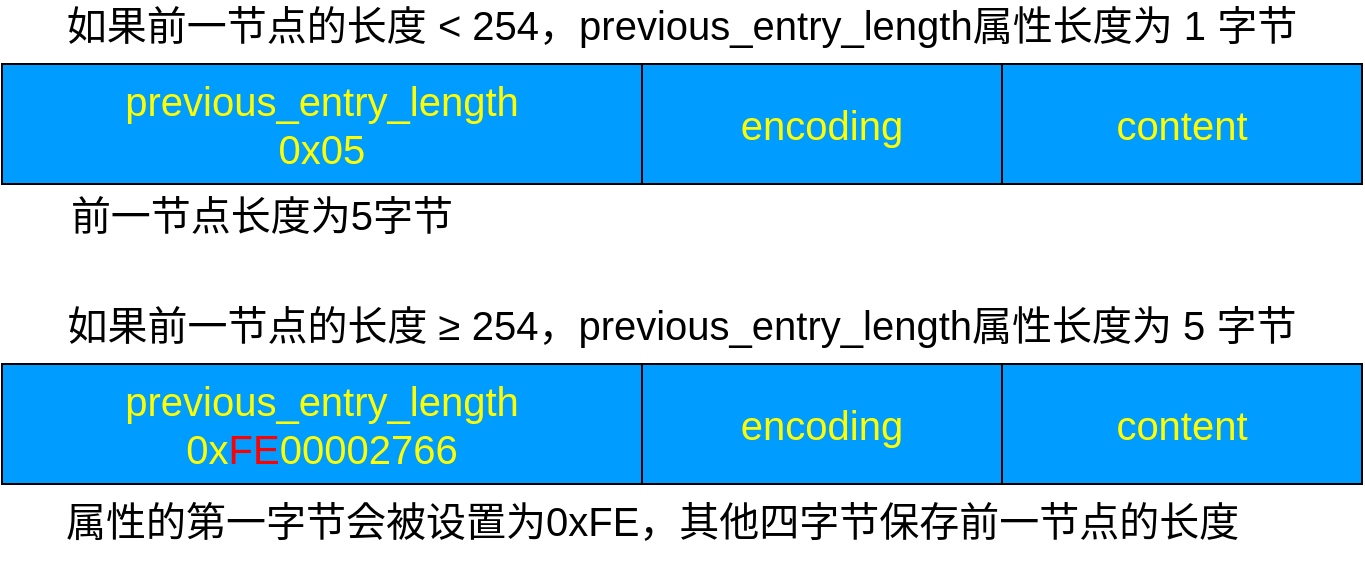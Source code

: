 <mxfile version="14.1.8" type="device"><diagram id="lFhxDoEMrSD1Rjo2Xijq" name="第 1 页"><mxGraphModel dx="1024" dy="592" grid="1" gridSize="10" guides="1" tooltips="1" connect="1" arrows="1" fold="1" page="1" pageScale="1" pageWidth="827" pageHeight="1169" math="0" shadow="0"><root><mxCell id="0"/><mxCell id="1" parent="0"/><mxCell id="AFcEFBBJ7GymQwpbYQoo-1" value="previous_entry_length&lt;br&gt;0x05" style="rounded=0;whiteSpace=wrap;html=1;fontSize=20;fillColor=#009CFF;fontColor=#FFFF00;" vertex="1" parent="1"><mxGeometry x="10" y="140" width="320" height="60" as="geometry"/></mxCell><mxCell id="AFcEFBBJ7GymQwpbYQoo-2" value="encoding" style="rounded=0;whiteSpace=wrap;html=1;fontSize=20;fillColor=#009CFF;fontColor=#FFFF00;" vertex="1" parent="1"><mxGeometry x="330" y="140" width="180" height="60" as="geometry"/></mxCell><mxCell id="AFcEFBBJ7GymQwpbYQoo-3" value="content" style="rounded=0;whiteSpace=wrap;html=1;fontSize=20;fillColor=#009CFF;fontColor=#FFFF00;" vertex="1" parent="1"><mxGeometry x="510" y="140" width="180" height="60" as="geometry"/></mxCell><mxCell id="AFcEFBBJ7GymQwpbYQoo-7" value="如果前一节点的长度 &amp;lt; 254，previous_entry_length属性长度为 1 字节" style="text;html=1;strokeColor=none;fillColor=none;align=center;verticalAlign=middle;whiteSpace=wrap;rounded=0;fontSize=20;" vertex="1" parent="1"><mxGeometry x="30" y="110" width="640" height="20" as="geometry"/></mxCell><mxCell id="AFcEFBBJ7GymQwpbYQoo-8" value="前一节点长度为5字节" style="text;html=1;strokeColor=none;fillColor=none;align=center;verticalAlign=middle;whiteSpace=wrap;rounded=0;fontSize=20;" vertex="1" parent="1"><mxGeometry x="30" y="200" width="220" height="30" as="geometry"/></mxCell><mxCell id="AFcEFBBJ7GymQwpbYQoo-9" value="previous_entry_length&lt;br&gt;0x&lt;font color=&quot;#ff0000&quot;&gt;FE&lt;/font&gt;00002766" style="rounded=0;whiteSpace=wrap;html=1;fontSize=20;fillColor=#009CFF;fontColor=#FFFF00;" vertex="1" parent="1"><mxGeometry x="10" y="290" width="320" height="60" as="geometry"/></mxCell><mxCell id="AFcEFBBJ7GymQwpbYQoo-10" value="encoding" style="rounded=0;whiteSpace=wrap;html=1;fontSize=20;fillColor=#009CFF;fontColor=#FFFF00;" vertex="1" parent="1"><mxGeometry x="330" y="290" width="180" height="60" as="geometry"/></mxCell><mxCell id="AFcEFBBJ7GymQwpbYQoo-11" value="content" style="rounded=0;whiteSpace=wrap;html=1;fontSize=20;fillColor=#009CFF;fontColor=#FFFF00;" vertex="1" parent="1"><mxGeometry x="510" y="290" width="180" height="60" as="geometry"/></mxCell><mxCell id="AFcEFBBJ7GymQwpbYQoo-12" value="如果前一节点的长度 ≥ 254，previous_entry_length属性长度为 5 字节" style="text;html=1;strokeColor=none;fillColor=none;align=center;verticalAlign=middle;whiteSpace=wrap;rounded=0;fontSize=20;" vertex="1" parent="1"><mxGeometry x="30" y="260" width="640" height="20" as="geometry"/></mxCell><mxCell id="AFcEFBBJ7GymQwpbYQoo-13" value="属性的第一字节会被设置为0xFE，其他四字节保存前一节点的长度" style="text;whiteSpace=wrap;html=1;fontSize=20;" vertex="1" parent="1"><mxGeometry x="40" y="350" width="620" height="40" as="geometry"/></mxCell></root></mxGraphModel></diagram></mxfile>